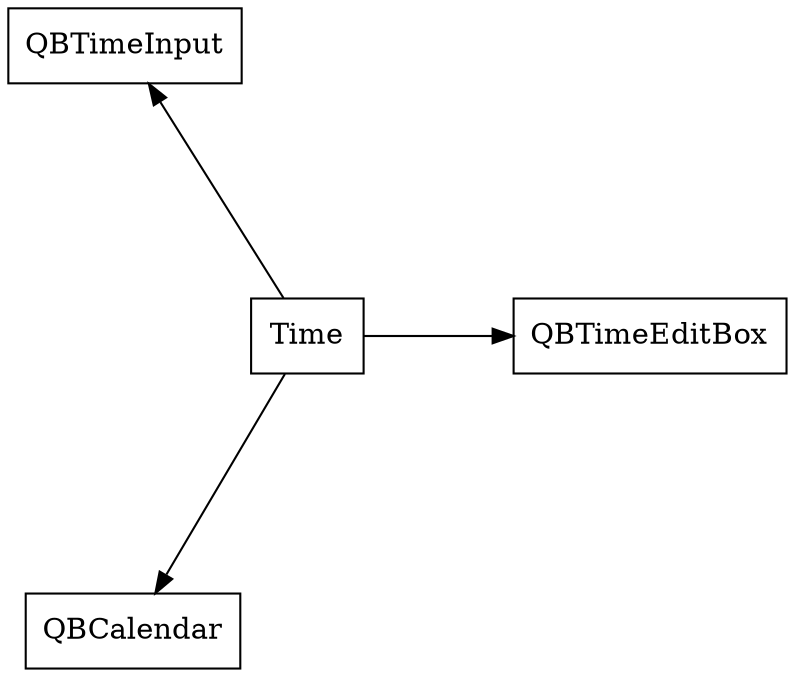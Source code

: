 digraph TimeWidgets {
    node [URL="\N.html" shape=box]
    graph [layout="circo"]
    TimeWidgets [label="Time" root=true]
    QBTimeEditBox
    QBTimeInput
    QBCalendar

    TimeWidgets -> QBTimeEditBox
    TimeWidgets -> QBTimeInput
    TimeWidgets -> QBCalendar
}
